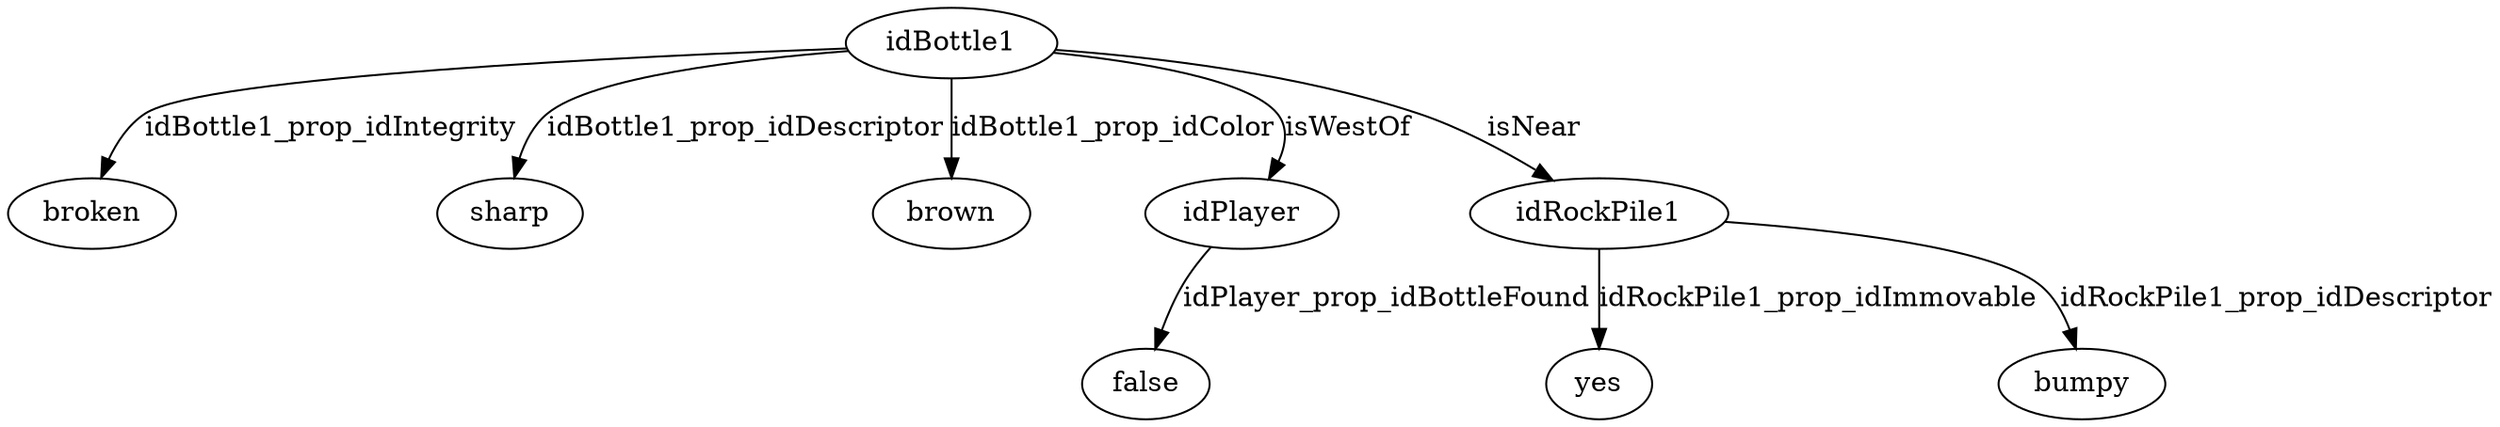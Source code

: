 strict digraph  {
idBottle1 [node_type=entity_node, root=root];
broken;
sharp;
brown;
idPlayer;
false;
idRockPile1;
yes;
bumpy;
idBottle1 -> broken  [edge_type=property, label=idBottle1_prop_idIntegrity];
idBottle1 -> sharp  [edge_type=property, label=idBottle1_prop_idDescriptor];
idBottle1 -> brown  [edge_type=property, label=idBottle1_prop_idColor];
idBottle1 -> idPlayer  [edge_type=relationship, label=isWestOf];
idBottle1 -> idRockPile1  [edge_type=relationship, label=isNear];
idPlayer -> false  [edge_type=property, label=idPlayer_prop_idBottleFound];
idRockPile1 -> yes  [edge_type=property, label=idRockPile1_prop_idImmovable];
idRockPile1 -> bumpy  [edge_type=property, label=idRockPile1_prop_idDescriptor];
}
